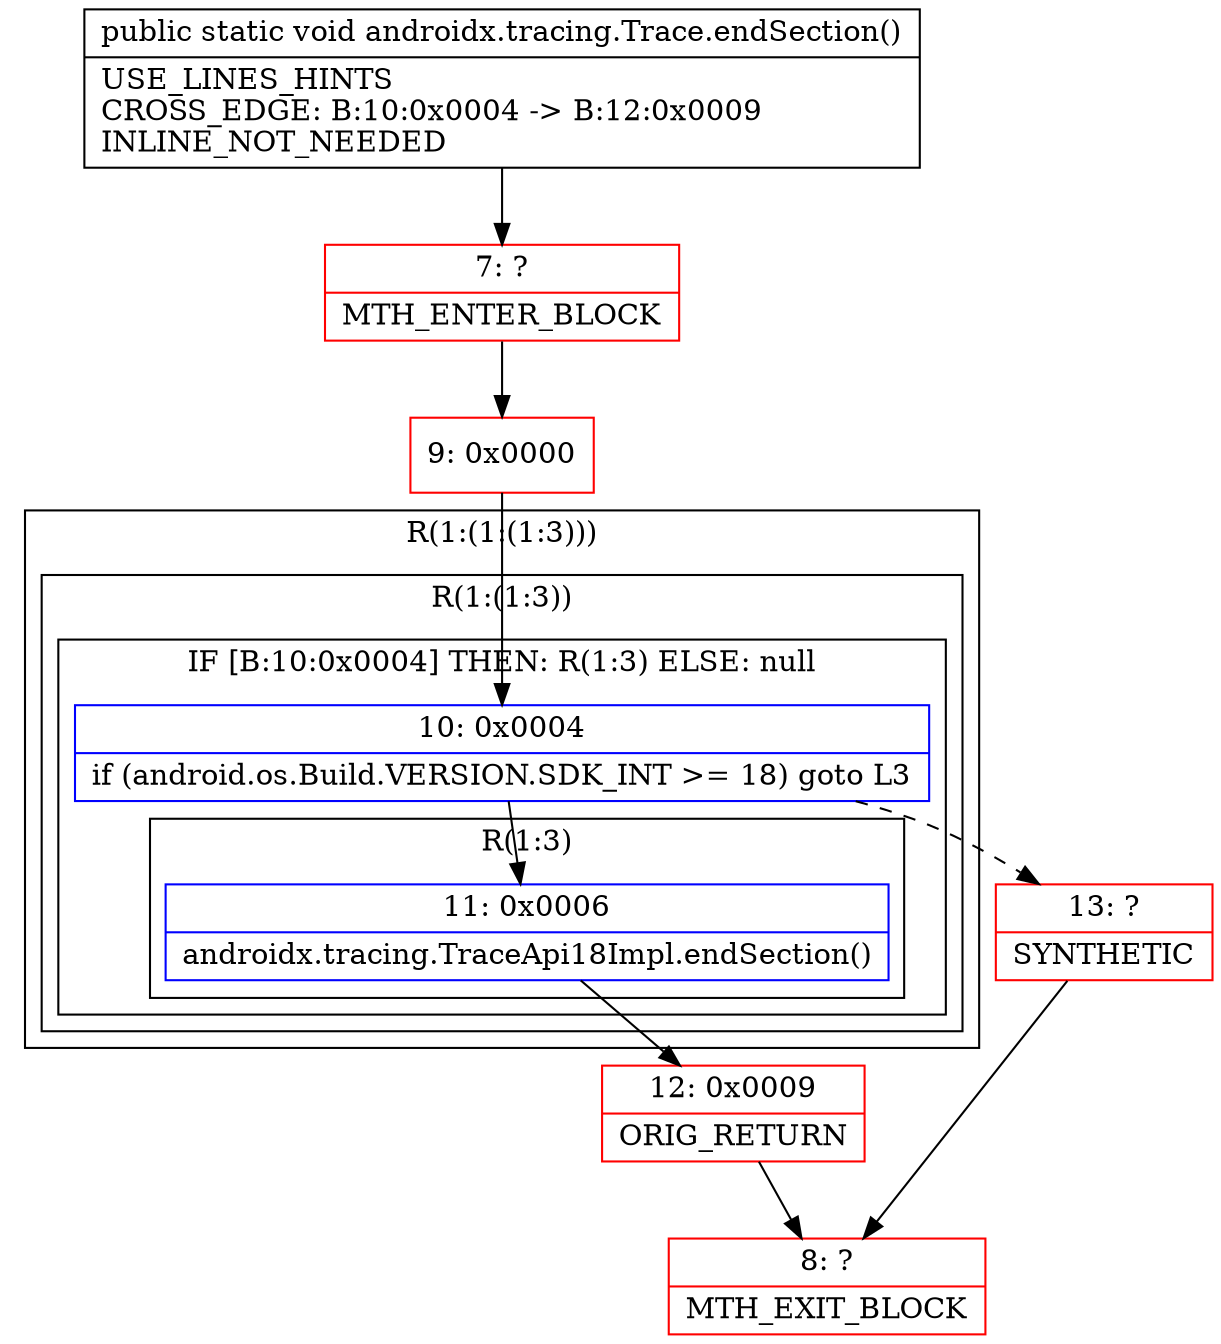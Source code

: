 digraph "CFG forandroidx.tracing.Trace.endSection()V" {
subgraph cluster_Region_240569824 {
label = "R(1:(1:(1:3)))";
node [shape=record,color=blue];
subgraph cluster_Region_2098983210 {
label = "R(1:(1:3))";
node [shape=record,color=blue];
subgraph cluster_IfRegion_1371179743 {
label = "IF [B:10:0x0004] THEN: R(1:3) ELSE: null";
node [shape=record,color=blue];
Node_10 [shape=record,label="{10\:\ 0x0004|if (android.os.Build.VERSION.SDK_INT \>= 18) goto L3\l}"];
subgraph cluster_Region_586203319 {
label = "R(1:3)";
node [shape=record,color=blue];
Node_11 [shape=record,label="{11\:\ 0x0006|androidx.tracing.TraceApi18Impl.endSection()\l}"];
}
}
}
}
Node_7 [shape=record,color=red,label="{7\:\ ?|MTH_ENTER_BLOCK\l}"];
Node_9 [shape=record,color=red,label="{9\:\ 0x0000}"];
Node_12 [shape=record,color=red,label="{12\:\ 0x0009|ORIG_RETURN\l}"];
Node_8 [shape=record,color=red,label="{8\:\ ?|MTH_EXIT_BLOCK\l}"];
Node_13 [shape=record,color=red,label="{13\:\ ?|SYNTHETIC\l}"];
MethodNode[shape=record,label="{public static void androidx.tracing.Trace.endSection()  | USE_LINES_HINTS\lCROSS_EDGE: B:10:0x0004 \-\> B:12:0x0009\lINLINE_NOT_NEEDED\l}"];
MethodNode -> Node_7;Node_10 -> Node_11;
Node_10 -> Node_13[style=dashed];
Node_11 -> Node_12;
Node_7 -> Node_9;
Node_9 -> Node_10;
Node_12 -> Node_8;
Node_13 -> Node_8;
}


